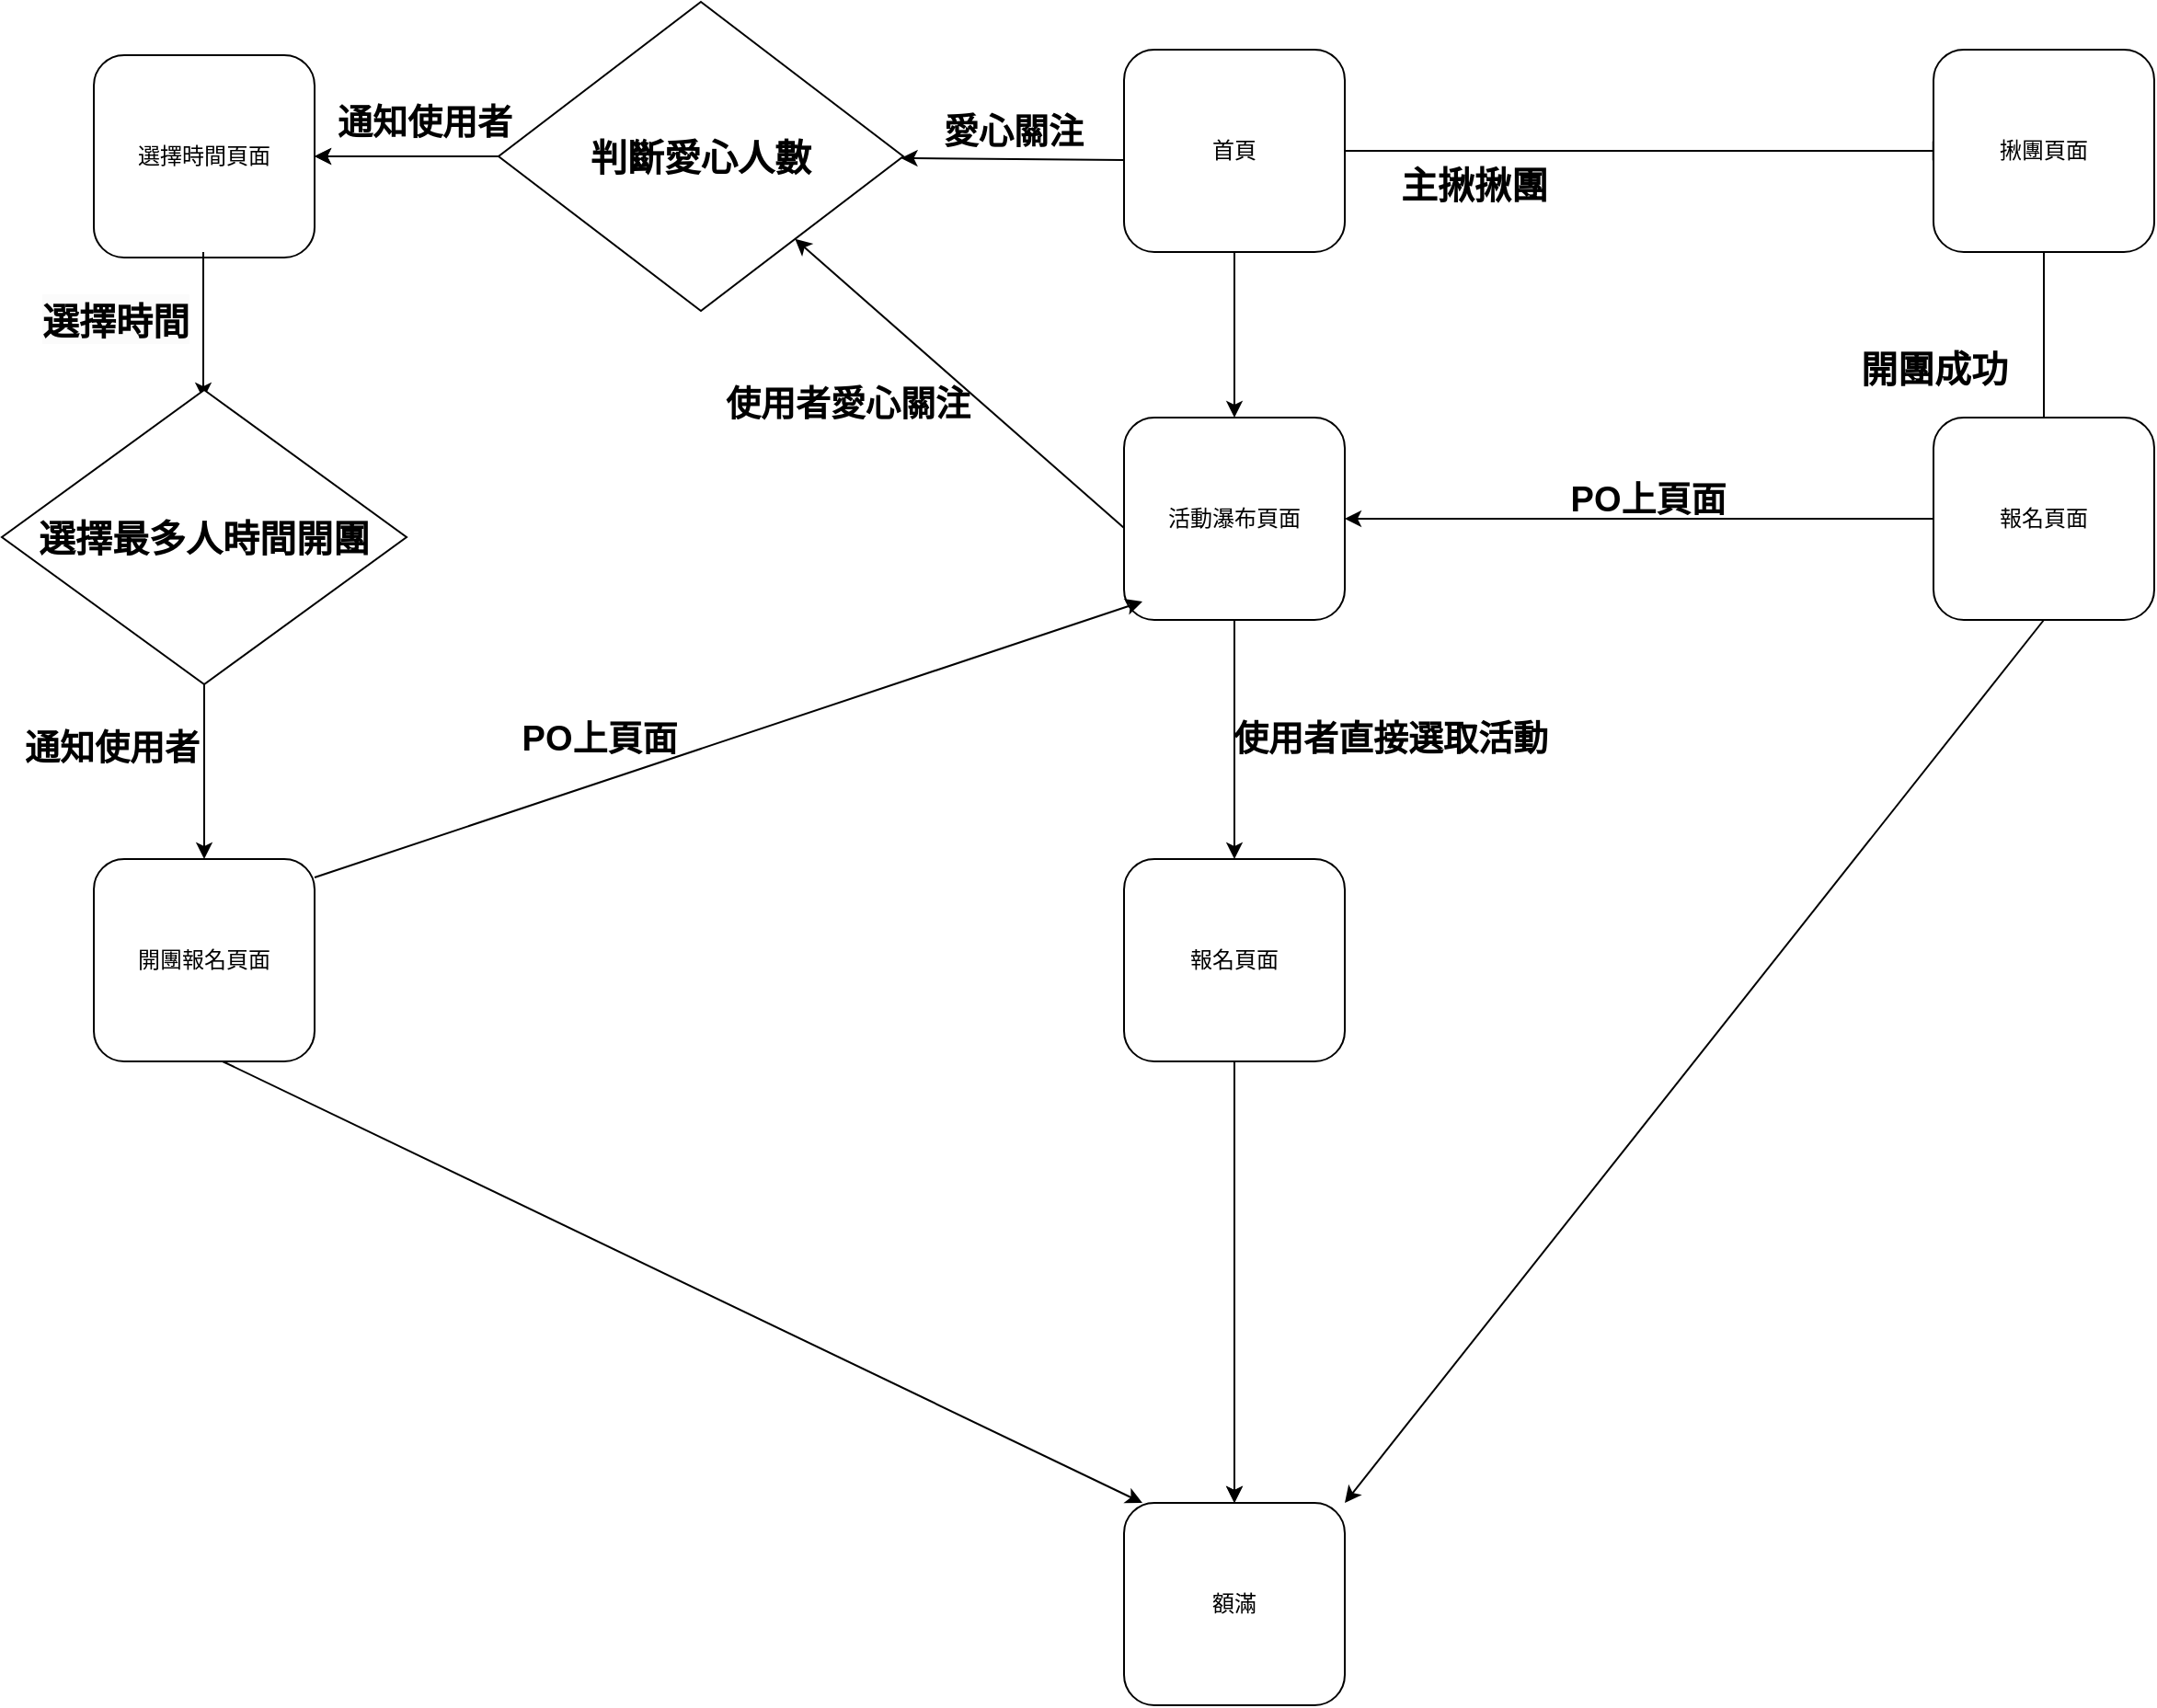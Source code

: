 <mxfile version="21.7.2" type="google">
  <diagram id="C5RBs43oDa-KdzZeNtuy" name="Page-1">
    <mxGraphModel grid="1" page="1" gridSize="10" guides="1" tooltips="1" connect="1" arrows="1" fold="1" pageScale="1" pageWidth="827" pageHeight="1169" math="0" shadow="0">
      <root>
        <mxCell id="WIyWlLk6GJQsqaUBKTNV-0" />
        <mxCell id="WIyWlLk6GJQsqaUBKTNV-1" parent="WIyWlLk6GJQsqaUBKTNV-0" />
        <mxCell id="WIyWlLk6GJQsqaUBKTNV-2" value="" style="rounded=0;html=1;jettySize=auto;orthogonalLoop=1;fontSize=11;endArrow=block;endFill=0;endSize=8;strokeWidth=1;shadow=0;labelBackgroundColor=none;edgeStyle=orthogonalEdgeStyle;" edge="1" parent="WIyWlLk6GJQsqaUBKTNV-1" source="WIyWlLk6GJQsqaUBKTNV-3">
          <mxGeometry relative="1" as="geometry">
            <mxPoint x="490" y="65" as="targetPoint" />
            <Array as="points">
              <mxPoint x="455" y="65" />
            </Array>
          </mxGeometry>
        </mxCell>
        <mxCell id="vMmNoZHCzbard37rDWfw-25" value="" style="edgeStyle=orthogonalEdgeStyle;rounded=0;orthogonalLoop=1;jettySize=auto;html=1;" edge="1" parent="WIyWlLk6GJQsqaUBKTNV-1" source="WIyWlLk6GJQsqaUBKTNV-3" target="vMmNoZHCzbard37rDWfw-24">
          <mxGeometry relative="1" as="geometry" />
        </mxCell>
        <mxCell id="WIyWlLk6GJQsqaUBKTNV-3" value="首頁" style="rounded=1;whiteSpace=wrap;html=1;fontSize=12;glass=0;strokeWidth=1;shadow=0;" vertex="1" parent="WIyWlLk6GJQsqaUBKTNV-1">
          <mxGeometry x="40" y="10" width="120" height="110" as="geometry" />
        </mxCell>
        <mxCell id="vMmNoZHCzbard37rDWfw-0" value="揪團頁面" style="rounded=1;whiteSpace=wrap;html=1;fontSize=12;glass=0;strokeWidth=1;shadow=0;" vertex="1" parent="WIyWlLk6GJQsqaUBKTNV-1">
          <mxGeometry x="480" y="10" width="120" height="110" as="geometry" />
        </mxCell>
        <mxCell id="vMmNoZHCzbard37rDWfw-2" value="&lt;span style=&quot;font-size: 20px;&quot;&gt;&lt;b&gt;主揪揪團&lt;/b&gt;&lt;/span&gt;" style="text;html=1;align=center;verticalAlign=middle;resizable=0;points=[];autosize=1;strokeColor=none;fillColor=none;" vertex="1" parent="WIyWlLk6GJQsqaUBKTNV-1">
          <mxGeometry x="180" y="63" width="100" height="40" as="geometry" />
        </mxCell>
        <mxCell id="vMmNoZHCzbard37rDWfw-3" value="" style="endArrow=classic;html=1;rounded=0;exitX=0.5;exitY=1;exitDx=0;exitDy=0;" edge="1" parent="WIyWlLk6GJQsqaUBKTNV-1" source="vMmNoZHCzbard37rDWfw-0">
          <mxGeometry width="50" height="50" relative="1" as="geometry">
            <mxPoint x="310" y="410" as="sourcePoint" />
            <mxPoint x="540" y="220" as="targetPoint" />
            <Array as="points" />
          </mxGeometry>
        </mxCell>
        <mxCell id="vMmNoZHCzbard37rDWfw-4" value="報名頁面" style="rounded=1;whiteSpace=wrap;html=1;fontSize=12;glass=0;strokeWidth=1;shadow=0;" vertex="1" parent="WIyWlLk6GJQsqaUBKTNV-1">
          <mxGeometry x="480" y="210" width="120" height="110" as="geometry" />
        </mxCell>
        <mxCell id="vMmNoZHCzbard37rDWfw-5" value="&lt;h3&gt;&lt;font style=&quot;font-size: 20px;&quot;&gt;&lt;b&gt;開團成功&lt;/b&gt;&lt;/font&gt;&lt;/h3&gt;" style="text;html=1;align=center;verticalAlign=middle;resizable=0;points=[];autosize=1;strokeColor=none;fillColor=none;" vertex="1" parent="WIyWlLk6GJQsqaUBKTNV-1">
          <mxGeometry x="430" y="148" width="100" height="70" as="geometry" />
        </mxCell>
        <mxCell id="vMmNoZHCzbard37rDWfw-7" value="選擇時間頁面" style="rounded=1;whiteSpace=wrap;html=1;fontSize=12;glass=0;strokeWidth=1;shadow=0;" vertex="1" parent="WIyWlLk6GJQsqaUBKTNV-1">
          <mxGeometry x="-520" y="13" width="120" height="110" as="geometry" />
        </mxCell>
        <mxCell id="vMmNoZHCzbard37rDWfw-9" value="&lt;h1&gt;&lt;span style=&quot;color: rgb(0, 0, 0); font-family: Helvetica; font-style: normal; font-variant-ligatures: normal; font-variant-caps: normal; letter-spacing: normal; orphans: 2; text-align: center; text-indent: 0px; text-transform: none; widows: 2; word-spacing: 0px; -webkit-text-stroke-width: 0px; background-color: rgb(251, 251, 251); text-decoration-thickness: initial; text-decoration-style: initial; text-decoration-color: initial; float: none; display: inline !important;&quot;&gt;&lt;font style=&quot;font-size: 20px;&quot;&gt;選擇時間&lt;/font&gt;&lt;/span&gt;&lt;/h1&gt;" style="text;whiteSpace=wrap;html=1;" vertex="1" parent="WIyWlLk6GJQsqaUBKTNV-1">
          <mxGeometry x="-550" y="120" width="140" height="40" as="geometry" />
        </mxCell>
        <mxCell id="vMmNoZHCzbard37rDWfw-10" value="" style="endArrow=classic;html=1;rounded=0;" edge="1" parent="WIyWlLk6GJQsqaUBKTNV-1">
          <mxGeometry width="50" height="50" relative="1" as="geometry">
            <mxPoint x="-460.5" y="120" as="sourcePoint" />
            <mxPoint x="-460.5" y="200" as="targetPoint" />
          </mxGeometry>
        </mxCell>
        <mxCell id="vMmNoZHCzbard37rDWfw-15" value="&lt;b style=&quot;border-color: var(--border-color); font-size: 20px;&quot;&gt;選擇最多人時間開團&lt;/b&gt;" style="rhombus;whiteSpace=wrap;html=1;" vertex="1" parent="WIyWlLk6GJQsqaUBKTNV-1">
          <mxGeometry x="-570" y="195" width="220" height="160" as="geometry" />
        </mxCell>
        <mxCell id="vMmNoZHCzbard37rDWfw-22" value="" style="edgeStyle=orthogonalEdgeStyle;rounded=0;orthogonalLoop=1;jettySize=auto;html=1;" edge="1" parent="WIyWlLk6GJQsqaUBKTNV-1" source="vMmNoZHCzbard37rDWfw-17" target="vMmNoZHCzbard37rDWfw-7">
          <mxGeometry relative="1" as="geometry" />
        </mxCell>
        <mxCell id="vMmNoZHCzbard37rDWfw-17" value="&lt;span style=&quot;font-size: 20px;&quot;&gt;&lt;b&gt;判斷愛心人數&lt;/b&gt;&lt;/span&gt;" style="rhombus;whiteSpace=wrap;html=1;" vertex="1" parent="WIyWlLk6GJQsqaUBKTNV-1">
          <mxGeometry x="-300" y="-16" width="220" height="168" as="geometry" />
        </mxCell>
        <mxCell id="vMmNoZHCzbard37rDWfw-18" value="" style="endArrow=classic;html=1;rounded=0;" edge="1" parent="WIyWlLk6GJQsqaUBKTNV-1" target="vMmNoZHCzbard37rDWfw-17">
          <mxGeometry width="50" height="50" relative="1" as="geometry">
            <mxPoint x="40" y="70" as="sourcePoint" />
            <mxPoint x="90" y="20" as="targetPoint" />
          </mxGeometry>
        </mxCell>
        <mxCell id="vMmNoZHCzbard37rDWfw-19" value="&lt;font style=&quot;font-size: 19px;&quot;&gt;&lt;b&gt;愛心關注&lt;/b&gt;&lt;/font&gt;" style="text;html=1;strokeColor=none;fillColor=none;align=center;verticalAlign=middle;whiteSpace=wrap;rounded=0;" vertex="1" parent="WIyWlLk6GJQsqaUBKTNV-1">
          <mxGeometry x="-60" y="40" width="80" height="30" as="geometry" />
        </mxCell>
        <mxCell id="vMmNoZHCzbard37rDWfw-21" value="" style="endArrow=classic;html=1;rounded=0;entryX=1;entryY=0.5;entryDx=0;entryDy=0;exitX=0;exitY=0.5;exitDx=0;exitDy=0;" edge="1" parent="WIyWlLk6GJQsqaUBKTNV-1" source="vMmNoZHCzbard37rDWfw-17" target="vMmNoZHCzbard37rDWfw-7">
          <mxGeometry width="50" height="50" relative="1" as="geometry">
            <mxPoint x="-300" y="70" as="sourcePoint" />
            <mxPoint x="-250" y="20" as="targetPoint" />
          </mxGeometry>
        </mxCell>
        <mxCell id="vMmNoZHCzbard37rDWfw-23" value="&lt;span style=&quot;font-size: 19px;&quot;&gt;&lt;b&gt;通知使用者&lt;/b&gt;&lt;/span&gt;" style="text;html=1;strokeColor=none;fillColor=none;align=center;verticalAlign=middle;whiteSpace=wrap;rounded=0;" vertex="1" parent="WIyWlLk6GJQsqaUBKTNV-1">
          <mxGeometry x="-390" y="30" width="100" height="40" as="geometry" />
        </mxCell>
        <mxCell id="vMmNoZHCzbard37rDWfw-35" value="" style="edgeStyle=orthogonalEdgeStyle;rounded=0;orthogonalLoop=1;jettySize=auto;html=1;" edge="1" parent="WIyWlLk6GJQsqaUBKTNV-1" source="vMmNoZHCzbard37rDWfw-24" target="vMmNoZHCzbard37rDWfw-34">
          <mxGeometry relative="1" as="geometry" />
        </mxCell>
        <mxCell id="vMmNoZHCzbard37rDWfw-24" value="活動瀑布頁面" style="rounded=1;whiteSpace=wrap;html=1;fontSize=12;glass=0;strokeWidth=1;shadow=0;" vertex="1" parent="WIyWlLk6GJQsqaUBKTNV-1">
          <mxGeometry x="40" y="210" width="120" height="110" as="geometry" />
        </mxCell>
        <mxCell id="vMmNoZHCzbard37rDWfw-26" value="" style="endArrow=classic;html=1;rounded=0;" edge="1" parent="WIyWlLk6GJQsqaUBKTNV-1" target="vMmNoZHCzbard37rDWfw-17">
          <mxGeometry width="50" height="50" relative="1" as="geometry">
            <mxPoint x="40" y="270" as="sourcePoint" />
            <mxPoint x="90" y="220" as="targetPoint" />
          </mxGeometry>
        </mxCell>
        <mxCell id="vMmNoZHCzbard37rDWfw-27" value="&lt;font style=&quot;font-size: 19px;&quot;&gt;&lt;b&gt;使用者愛心關注&lt;/b&gt;&lt;/font&gt;" style="text;html=1;strokeColor=none;fillColor=none;align=center;verticalAlign=middle;whiteSpace=wrap;rounded=0;" vertex="1" parent="WIyWlLk6GJQsqaUBKTNV-1">
          <mxGeometry x="-180" y="188" width="140" height="30" as="geometry" />
        </mxCell>
        <mxCell id="vMmNoZHCzbard37rDWfw-28" value="開團報名頁面" style="rounded=1;whiteSpace=wrap;html=1;fontSize=12;glass=0;strokeWidth=1;shadow=0;" vertex="1" parent="WIyWlLk6GJQsqaUBKTNV-1">
          <mxGeometry x="-520" y="450" width="120" height="110" as="geometry" />
        </mxCell>
        <mxCell id="vMmNoZHCzbard37rDWfw-30" value="" style="endArrow=classic;html=1;rounded=0;entryX=0.5;entryY=0;entryDx=0;entryDy=0;" edge="1" parent="WIyWlLk6GJQsqaUBKTNV-1" target="vMmNoZHCzbard37rDWfw-28">
          <mxGeometry width="50" height="50" relative="1" as="geometry">
            <mxPoint x="-460" y="355" as="sourcePoint" />
            <mxPoint x="-410" y="305" as="targetPoint" />
          </mxGeometry>
        </mxCell>
        <mxCell id="vMmNoZHCzbard37rDWfw-31" value="&lt;span style=&quot;font-size: 19px;&quot;&gt;&lt;b&gt;通知使用者&lt;/b&gt;&lt;/span&gt;" style="text;html=1;strokeColor=none;fillColor=none;align=center;verticalAlign=middle;whiteSpace=wrap;rounded=0;" vertex="1" parent="WIyWlLk6GJQsqaUBKTNV-1">
          <mxGeometry x="-560" y="370" width="100" height="40" as="geometry" />
        </mxCell>
        <mxCell id="vMmNoZHCzbard37rDWfw-32" value="" style="endArrow=classic;html=1;rounded=0;" edge="1" parent="WIyWlLk6GJQsqaUBKTNV-1">
          <mxGeometry width="50" height="50" relative="1" as="geometry">
            <mxPoint x="-400" y="460" as="sourcePoint" />
            <mxPoint x="50" y="310" as="targetPoint" />
          </mxGeometry>
        </mxCell>
        <mxCell id="vMmNoZHCzbard37rDWfw-33" value="&lt;span style=&quot;font-size: 19px;&quot;&gt;&lt;b&gt;PO上頁面&lt;/b&gt;&lt;/span&gt;" style="text;html=1;strokeColor=none;fillColor=none;align=center;verticalAlign=middle;whiteSpace=wrap;rounded=0;" vertex="1" parent="WIyWlLk6GJQsqaUBKTNV-1">
          <mxGeometry x="-300" y="370" width="110" height="30" as="geometry" />
        </mxCell>
        <mxCell id="vMmNoZHCzbard37rDWfw-42" value="" style="edgeStyle=orthogonalEdgeStyle;rounded=0;orthogonalLoop=1;jettySize=auto;html=1;" edge="1" parent="WIyWlLk6GJQsqaUBKTNV-1" source="vMmNoZHCzbard37rDWfw-34" target="vMmNoZHCzbard37rDWfw-41">
          <mxGeometry relative="1" as="geometry" />
        </mxCell>
        <mxCell id="vMmNoZHCzbard37rDWfw-34" value="報名頁面" style="rounded=1;whiteSpace=wrap;html=1;fontSize=12;glass=0;strokeWidth=1;shadow=0;" vertex="1" parent="WIyWlLk6GJQsqaUBKTNV-1">
          <mxGeometry x="40" y="450" width="120" height="110" as="geometry" />
        </mxCell>
        <mxCell id="vMmNoZHCzbard37rDWfw-36" value="&lt;span style=&quot;font-size: 19px;&quot;&gt;&lt;b&gt;使用者直接選取活動&lt;/b&gt;&lt;/span&gt;" style="text;html=1;strokeColor=none;fillColor=none;align=center;verticalAlign=middle;whiteSpace=wrap;rounded=0;" vertex="1" parent="WIyWlLk6GJQsqaUBKTNV-1">
          <mxGeometry x="90" y="370" width="190" height="30" as="geometry" />
        </mxCell>
        <mxCell id="vMmNoZHCzbard37rDWfw-37" value="" style="endArrow=classic;html=1;rounded=0;exitX=0;exitY=0.5;exitDx=0;exitDy=0;" edge="1" parent="WIyWlLk6GJQsqaUBKTNV-1" source="vMmNoZHCzbard37rDWfw-4" target="vMmNoZHCzbard37rDWfw-24">
          <mxGeometry width="50" height="50" relative="1" as="geometry">
            <mxPoint x="480" y="280" as="sourcePoint" />
            <mxPoint x="530" y="230" as="targetPoint" />
          </mxGeometry>
        </mxCell>
        <mxCell id="vMmNoZHCzbard37rDWfw-38" value="&lt;span style=&quot;font-size: 19px;&quot;&gt;&lt;b&gt;PO上頁面&lt;/b&gt;&lt;/span&gt;" style="text;html=1;strokeColor=none;fillColor=none;align=center;verticalAlign=middle;whiteSpace=wrap;rounded=0;" vertex="1" parent="WIyWlLk6GJQsqaUBKTNV-1">
          <mxGeometry x="270" y="240" width="110" height="30" as="geometry" />
        </mxCell>
        <mxCell id="vMmNoZHCzbard37rDWfw-39" value="" style="endArrow=classic;html=1;rounded=0;" edge="1" parent="WIyWlLk6GJQsqaUBKTNV-1">
          <mxGeometry width="50" height="50" relative="1" as="geometry">
            <mxPoint x="-450" y="560" as="sourcePoint" />
            <mxPoint x="50" y="800" as="targetPoint" />
          </mxGeometry>
        </mxCell>
        <mxCell id="vMmNoZHCzbard37rDWfw-40" value="" style="endArrow=classic;html=1;rounded=0;" edge="1" parent="WIyWlLk6GJQsqaUBKTNV-1">
          <mxGeometry width="50" height="50" relative="1" as="geometry">
            <mxPoint x="100" y="560" as="sourcePoint" />
            <mxPoint x="100" y="800" as="targetPoint" />
          </mxGeometry>
        </mxCell>
        <mxCell id="vMmNoZHCzbard37rDWfw-41" value="額滿" style="rounded=1;whiteSpace=wrap;html=1;fontSize=12;glass=0;strokeWidth=1;shadow=0;" vertex="1" parent="WIyWlLk6GJQsqaUBKTNV-1">
          <mxGeometry x="40" y="800" width="120" height="110" as="geometry" />
        </mxCell>
        <mxCell id="vMmNoZHCzbard37rDWfw-43" value="" style="endArrow=classic;html=1;rounded=0;entryX=1;entryY=0;entryDx=0;entryDy=0;" edge="1" parent="WIyWlLk6GJQsqaUBKTNV-1" target="vMmNoZHCzbard37rDWfw-41">
          <mxGeometry width="50" height="50" relative="1" as="geometry">
            <mxPoint x="540" y="320" as="sourcePoint" />
            <mxPoint x="590" y="270" as="targetPoint" />
          </mxGeometry>
        </mxCell>
      </root>
    </mxGraphModel>
  </diagram>
</mxfile>

